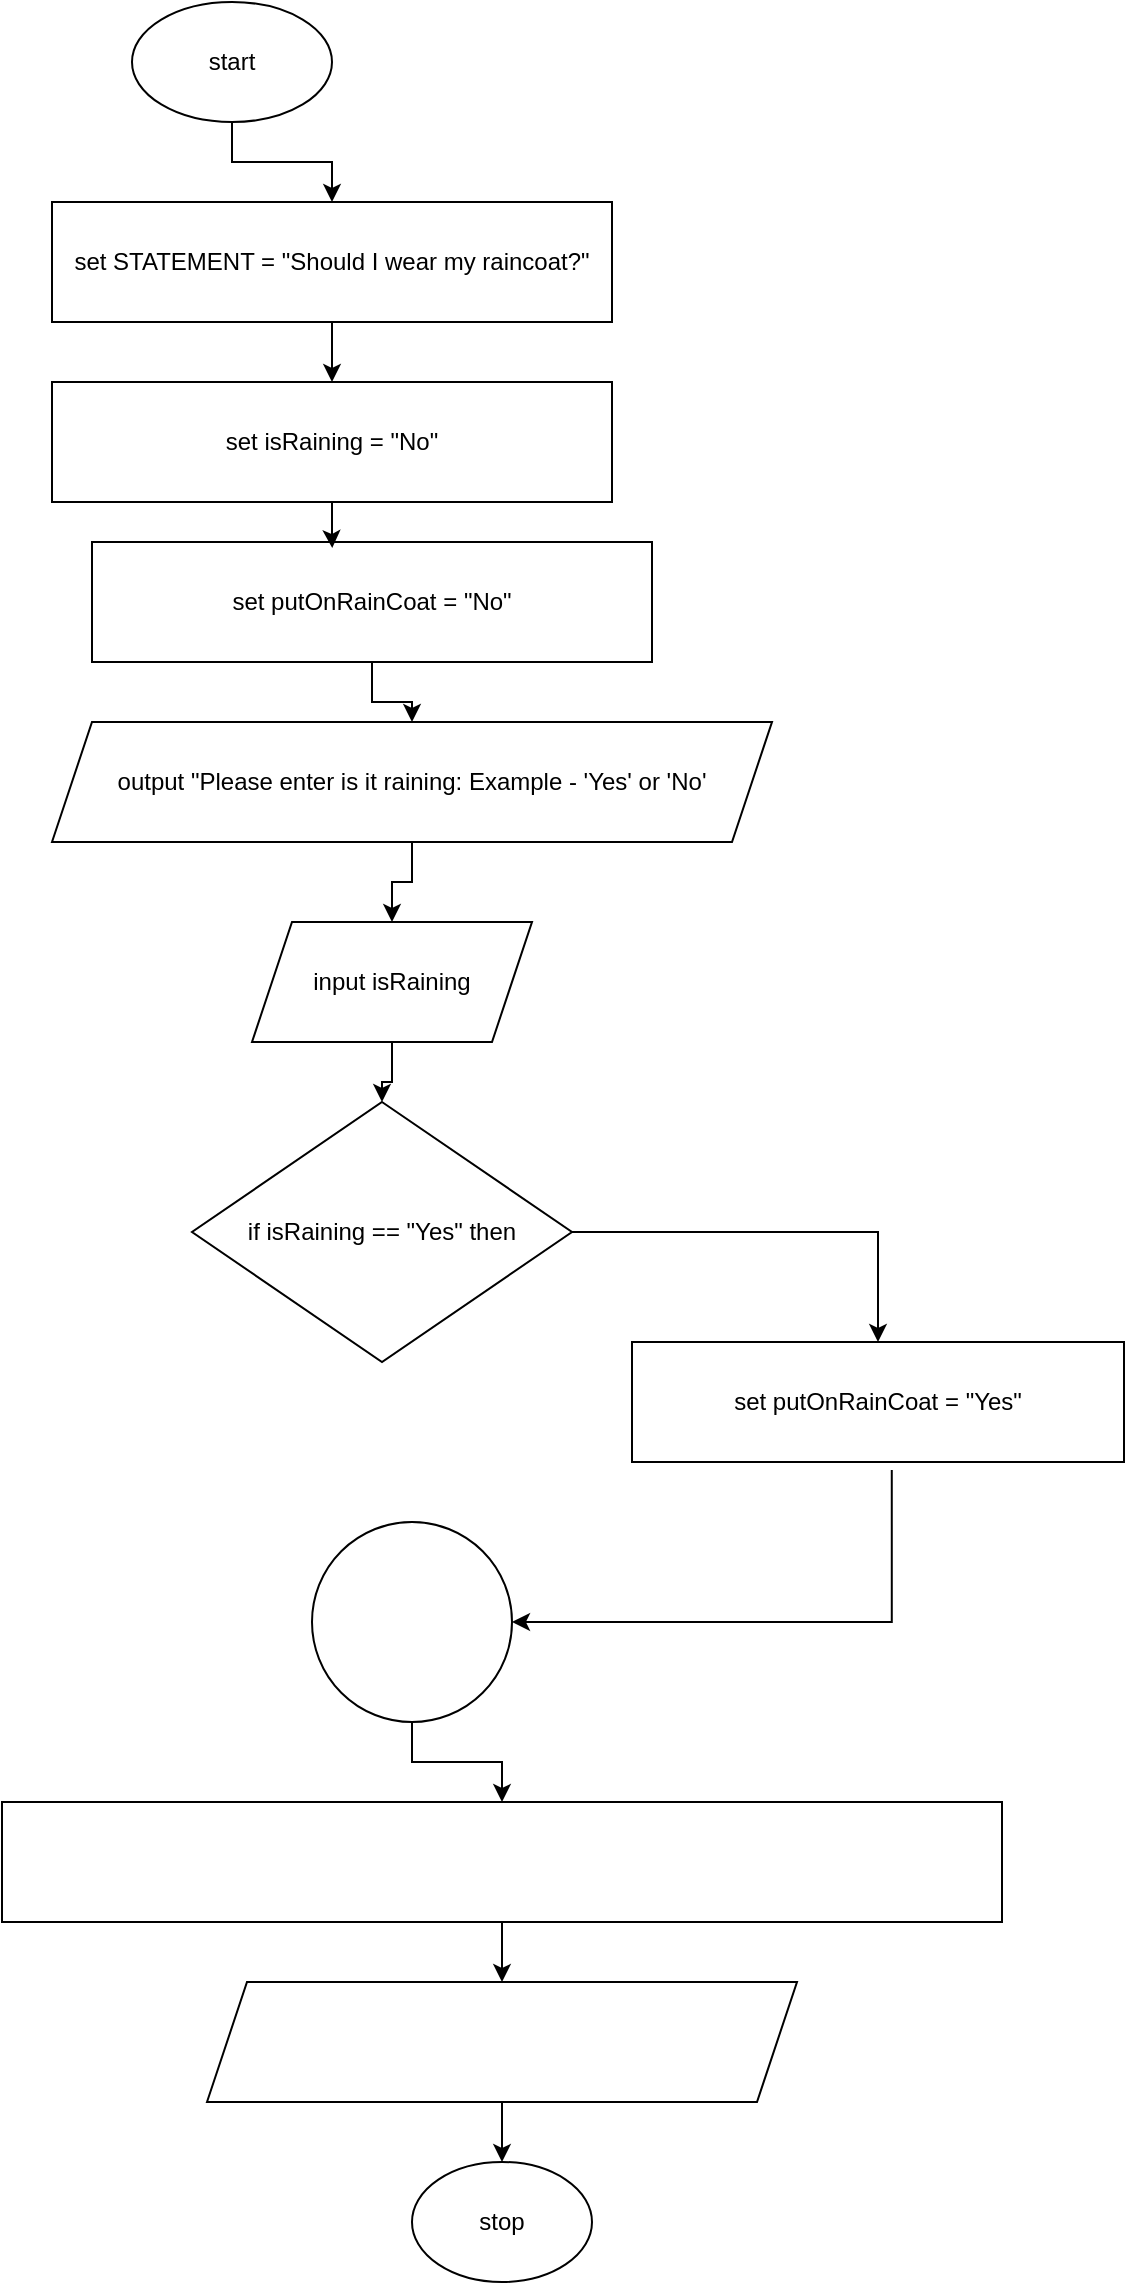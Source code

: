 <mxfile version="24.7.10">
  <diagram id="C5RBs43oDa-KdzZeNtuy" name="Page-1">
    <mxGraphModel dx="1945" dy="1014" grid="1" gridSize="10" guides="1" tooltips="1" connect="1" arrows="1" fold="1" page="1" pageScale="1" pageWidth="827" pageHeight="1169" math="0" shadow="0">
      <root>
        <mxCell id="WIyWlLk6GJQsqaUBKTNV-0" />
        <mxCell id="WIyWlLk6GJQsqaUBKTNV-1" parent="WIyWlLk6GJQsqaUBKTNV-0" />
        <mxCell id="FrUVmgDdikI2n62S4qW0-10" style="edgeStyle=orthogonalEdgeStyle;rounded=0;orthogonalLoop=1;jettySize=auto;html=1;" parent="WIyWlLk6GJQsqaUBKTNV-1" source="FrUVmgDdikI2n62S4qW0-0" target="FrUVmgDdikI2n62S4qW0-1" edge="1">
          <mxGeometry relative="1" as="geometry" />
        </mxCell>
        <mxCell id="FrUVmgDdikI2n62S4qW0-0" value="start" style="ellipse;whiteSpace=wrap;html=1;" parent="WIyWlLk6GJQsqaUBKTNV-1" vertex="1">
          <mxGeometry x="60" y="10" width="100" height="60" as="geometry" />
        </mxCell>
        <mxCell id="FrUVmgDdikI2n62S4qW0-9" style="edgeStyle=orthogonalEdgeStyle;rounded=0;orthogonalLoop=1;jettySize=auto;html=1;" parent="WIyWlLk6GJQsqaUBKTNV-1" source="FrUVmgDdikI2n62S4qW0-1" target="FrUVmgDdikI2n62S4qW0-2" edge="1">
          <mxGeometry relative="1" as="geometry" />
        </mxCell>
        <mxCell id="FrUVmgDdikI2n62S4qW0-1" value="set STATEMENT = &quot;Should I wear my raincoat?&quot;" style="rounded=0;whiteSpace=wrap;html=1;" parent="WIyWlLk6GJQsqaUBKTNV-1" vertex="1">
          <mxGeometry x="20" y="110" width="280" height="60" as="geometry" />
        </mxCell>
        <mxCell id="FrUVmgDdikI2n62S4qW0-2" value="set isRaining = &quot;No&quot;" style="rounded=0;whiteSpace=wrap;html=1;" parent="WIyWlLk6GJQsqaUBKTNV-1" vertex="1">
          <mxGeometry x="20" y="200" width="280" height="60" as="geometry" />
        </mxCell>
        <mxCell id="FrUVmgDdikI2n62S4qW0-7" style="edgeStyle=orthogonalEdgeStyle;rounded=0;orthogonalLoop=1;jettySize=auto;html=1;" parent="WIyWlLk6GJQsqaUBKTNV-1" source="FrUVmgDdikI2n62S4qW0-3" target="FrUVmgDdikI2n62S4qW0-4" edge="1">
          <mxGeometry relative="1" as="geometry" />
        </mxCell>
        <mxCell id="FrUVmgDdikI2n62S4qW0-3" value="output &quot;Please enter is it raining: Example - &#39;Yes&#39; or &#39;No&#39;" style="shape=parallelogram;perimeter=parallelogramPerimeter;whiteSpace=wrap;html=1;fixedSize=1;" parent="WIyWlLk6GJQsqaUBKTNV-1" vertex="1">
          <mxGeometry x="20" y="370" width="360" height="60" as="geometry" />
        </mxCell>
        <mxCell id="FrUVmgDdikI2n62S4qW0-6" style="edgeStyle=orthogonalEdgeStyle;rounded=0;orthogonalLoop=1;jettySize=auto;html=1;" parent="WIyWlLk6GJQsqaUBKTNV-1" source="FrUVmgDdikI2n62S4qW0-4" target="FrUVmgDdikI2n62S4qW0-5" edge="1">
          <mxGeometry relative="1" as="geometry" />
        </mxCell>
        <mxCell id="FrUVmgDdikI2n62S4qW0-4" value="input isRaining" style="shape=parallelogram;perimeter=parallelogramPerimeter;whiteSpace=wrap;html=1;fixedSize=1;" parent="WIyWlLk6GJQsqaUBKTNV-1" vertex="1">
          <mxGeometry x="120" y="470" width="140" height="60" as="geometry" />
        </mxCell>
        <mxCell id="Nthu_IO8zFLuggpTaXN6-2" style="edgeStyle=orthogonalEdgeStyle;rounded=0;orthogonalLoop=1;jettySize=auto;html=1;exitX=1;exitY=0.5;exitDx=0;exitDy=0;entryX=0.5;entryY=0;entryDx=0;entryDy=0;" edge="1" parent="WIyWlLk6GJQsqaUBKTNV-1" source="FrUVmgDdikI2n62S4qW0-5" target="Nthu_IO8zFLuggpTaXN6-1">
          <mxGeometry relative="1" as="geometry" />
        </mxCell>
        <mxCell id="FrUVmgDdikI2n62S4qW0-5" value="if isRaining == &quot;Yes&quot; then" style="rhombus;whiteSpace=wrap;html=1;" parent="WIyWlLk6GJQsqaUBKTNV-1" vertex="1">
          <mxGeometry x="90" y="560" width="190" height="130" as="geometry" />
        </mxCell>
        <mxCell id="Nthu_IO8zFLuggpTaXN6-4" style="edgeStyle=orthogonalEdgeStyle;rounded=0;orthogonalLoop=1;jettySize=auto;html=1;entryX=1;entryY=0.5;entryDx=0;entryDy=0;exitX=0.528;exitY=1.067;exitDx=0;exitDy=0;exitPerimeter=0;" edge="1" parent="WIyWlLk6GJQsqaUBKTNV-1" source="Nthu_IO8zFLuggpTaXN6-1" target="Nthu_IO8zFLuggpTaXN6-3">
          <mxGeometry relative="1" as="geometry">
            <Array as="points">
              <mxPoint x="440" y="820" />
            </Array>
          </mxGeometry>
        </mxCell>
        <mxCell id="Nthu_IO8zFLuggpTaXN6-1" value="set putOnRainCoat = &quot;Yes&quot;" style="rounded=0;whiteSpace=wrap;html=1;" vertex="1" parent="WIyWlLk6GJQsqaUBKTNV-1">
          <mxGeometry x="310" y="680" width="246" height="60" as="geometry" />
        </mxCell>
        <mxCell id="Nthu_IO8zFLuggpTaXN6-12" style="edgeStyle=orthogonalEdgeStyle;rounded=0;orthogonalLoop=1;jettySize=auto;html=1;" edge="1" parent="WIyWlLk6GJQsqaUBKTNV-1" source="Nthu_IO8zFLuggpTaXN6-3" target="Nthu_IO8zFLuggpTaXN6-5">
          <mxGeometry relative="1" as="geometry" />
        </mxCell>
        <mxCell id="Nthu_IO8zFLuggpTaXN6-3" value="" style="ellipse;whiteSpace=wrap;html=1;" vertex="1" parent="WIyWlLk6GJQsqaUBKTNV-1">
          <mxGeometry x="150" y="770" width="100" height="100" as="geometry" />
        </mxCell>
        <mxCell id="Nthu_IO8zFLuggpTaXN6-13" style="edgeStyle=orthogonalEdgeStyle;rounded=0;orthogonalLoop=1;jettySize=auto;html=1;" edge="1" parent="WIyWlLk6GJQsqaUBKTNV-1" source="Nthu_IO8zFLuggpTaXN6-5" target="Nthu_IO8zFLuggpTaXN6-6">
          <mxGeometry relative="1" as="geometry" />
        </mxCell>
        <mxCell id="Nthu_IO8zFLuggpTaXN6-5" value="" style="rounded=0;whiteSpace=wrap;html=1;" vertex="1" parent="WIyWlLk6GJQsqaUBKTNV-1">
          <mxGeometry x="-5" y="910" width="500" height="60" as="geometry" />
        </mxCell>
        <mxCell id="Nthu_IO8zFLuggpTaXN6-14" style="edgeStyle=orthogonalEdgeStyle;rounded=0;orthogonalLoop=1;jettySize=auto;html=1;" edge="1" parent="WIyWlLk6GJQsqaUBKTNV-1" source="Nthu_IO8zFLuggpTaXN6-6" target="Nthu_IO8zFLuggpTaXN6-7">
          <mxGeometry relative="1" as="geometry" />
        </mxCell>
        <mxCell id="Nthu_IO8zFLuggpTaXN6-6" value="" style="shape=parallelogram;perimeter=parallelogramPerimeter;whiteSpace=wrap;html=1;fixedSize=1;" vertex="1" parent="WIyWlLk6GJQsqaUBKTNV-1">
          <mxGeometry x="97.5" y="1000" width="295" height="60" as="geometry" />
        </mxCell>
        <mxCell id="Nthu_IO8zFLuggpTaXN6-7" value="stop" style="ellipse;whiteSpace=wrap;html=1;" vertex="1" parent="WIyWlLk6GJQsqaUBKTNV-1">
          <mxGeometry x="200" y="1090" width="90" height="60" as="geometry" />
        </mxCell>
        <mxCell id="Nthu_IO8zFLuggpTaXN6-11" style="edgeStyle=orthogonalEdgeStyle;rounded=0;orthogonalLoop=1;jettySize=auto;html=1;" edge="1" parent="WIyWlLk6GJQsqaUBKTNV-1" source="Nthu_IO8zFLuggpTaXN6-9" target="FrUVmgDdikI2n62S4qW0-3">
          <mxGeometry relative="1" as="geometry" />
        </mxCell>
        <mxCell id="Nthu_IO8zFLuggpTaXN6-9" value="set putOnRainCoat = &quot;No&quot;" style="rounded=0;whiteSpace=wrap;html=1;" vertex="1" parent="WIyWlLk6GJQsqaUBKTNV-1">
          <mxGeometry x="40" y="280" width="280" height="60" as="geometry" />
        </mxCell>
        <mxCell id="Nthu_IO8zFLuggpTaXN6-10" style="edgeStyle=orthogonalEdgeStyle;rounded=0;orthogonalLoop=1;jettySize=auto;html=1;entryX=0.429;entryY=0.05;entryDx=0;entryDy=0;entryPerimeter=0;" edge="1" parent="WIyWlLk6GJQsqaUBKTNV-1" source="FrUVmgDdikI2n62S4qW0-2" target="Nthu_IO8zFLuggpTaXN6-9">
          <mxGeometry relative="1" as="geometry" />
        </mxCell>
      </root>
    </mxGraphModel>
  </diagram>
</mxfile>

